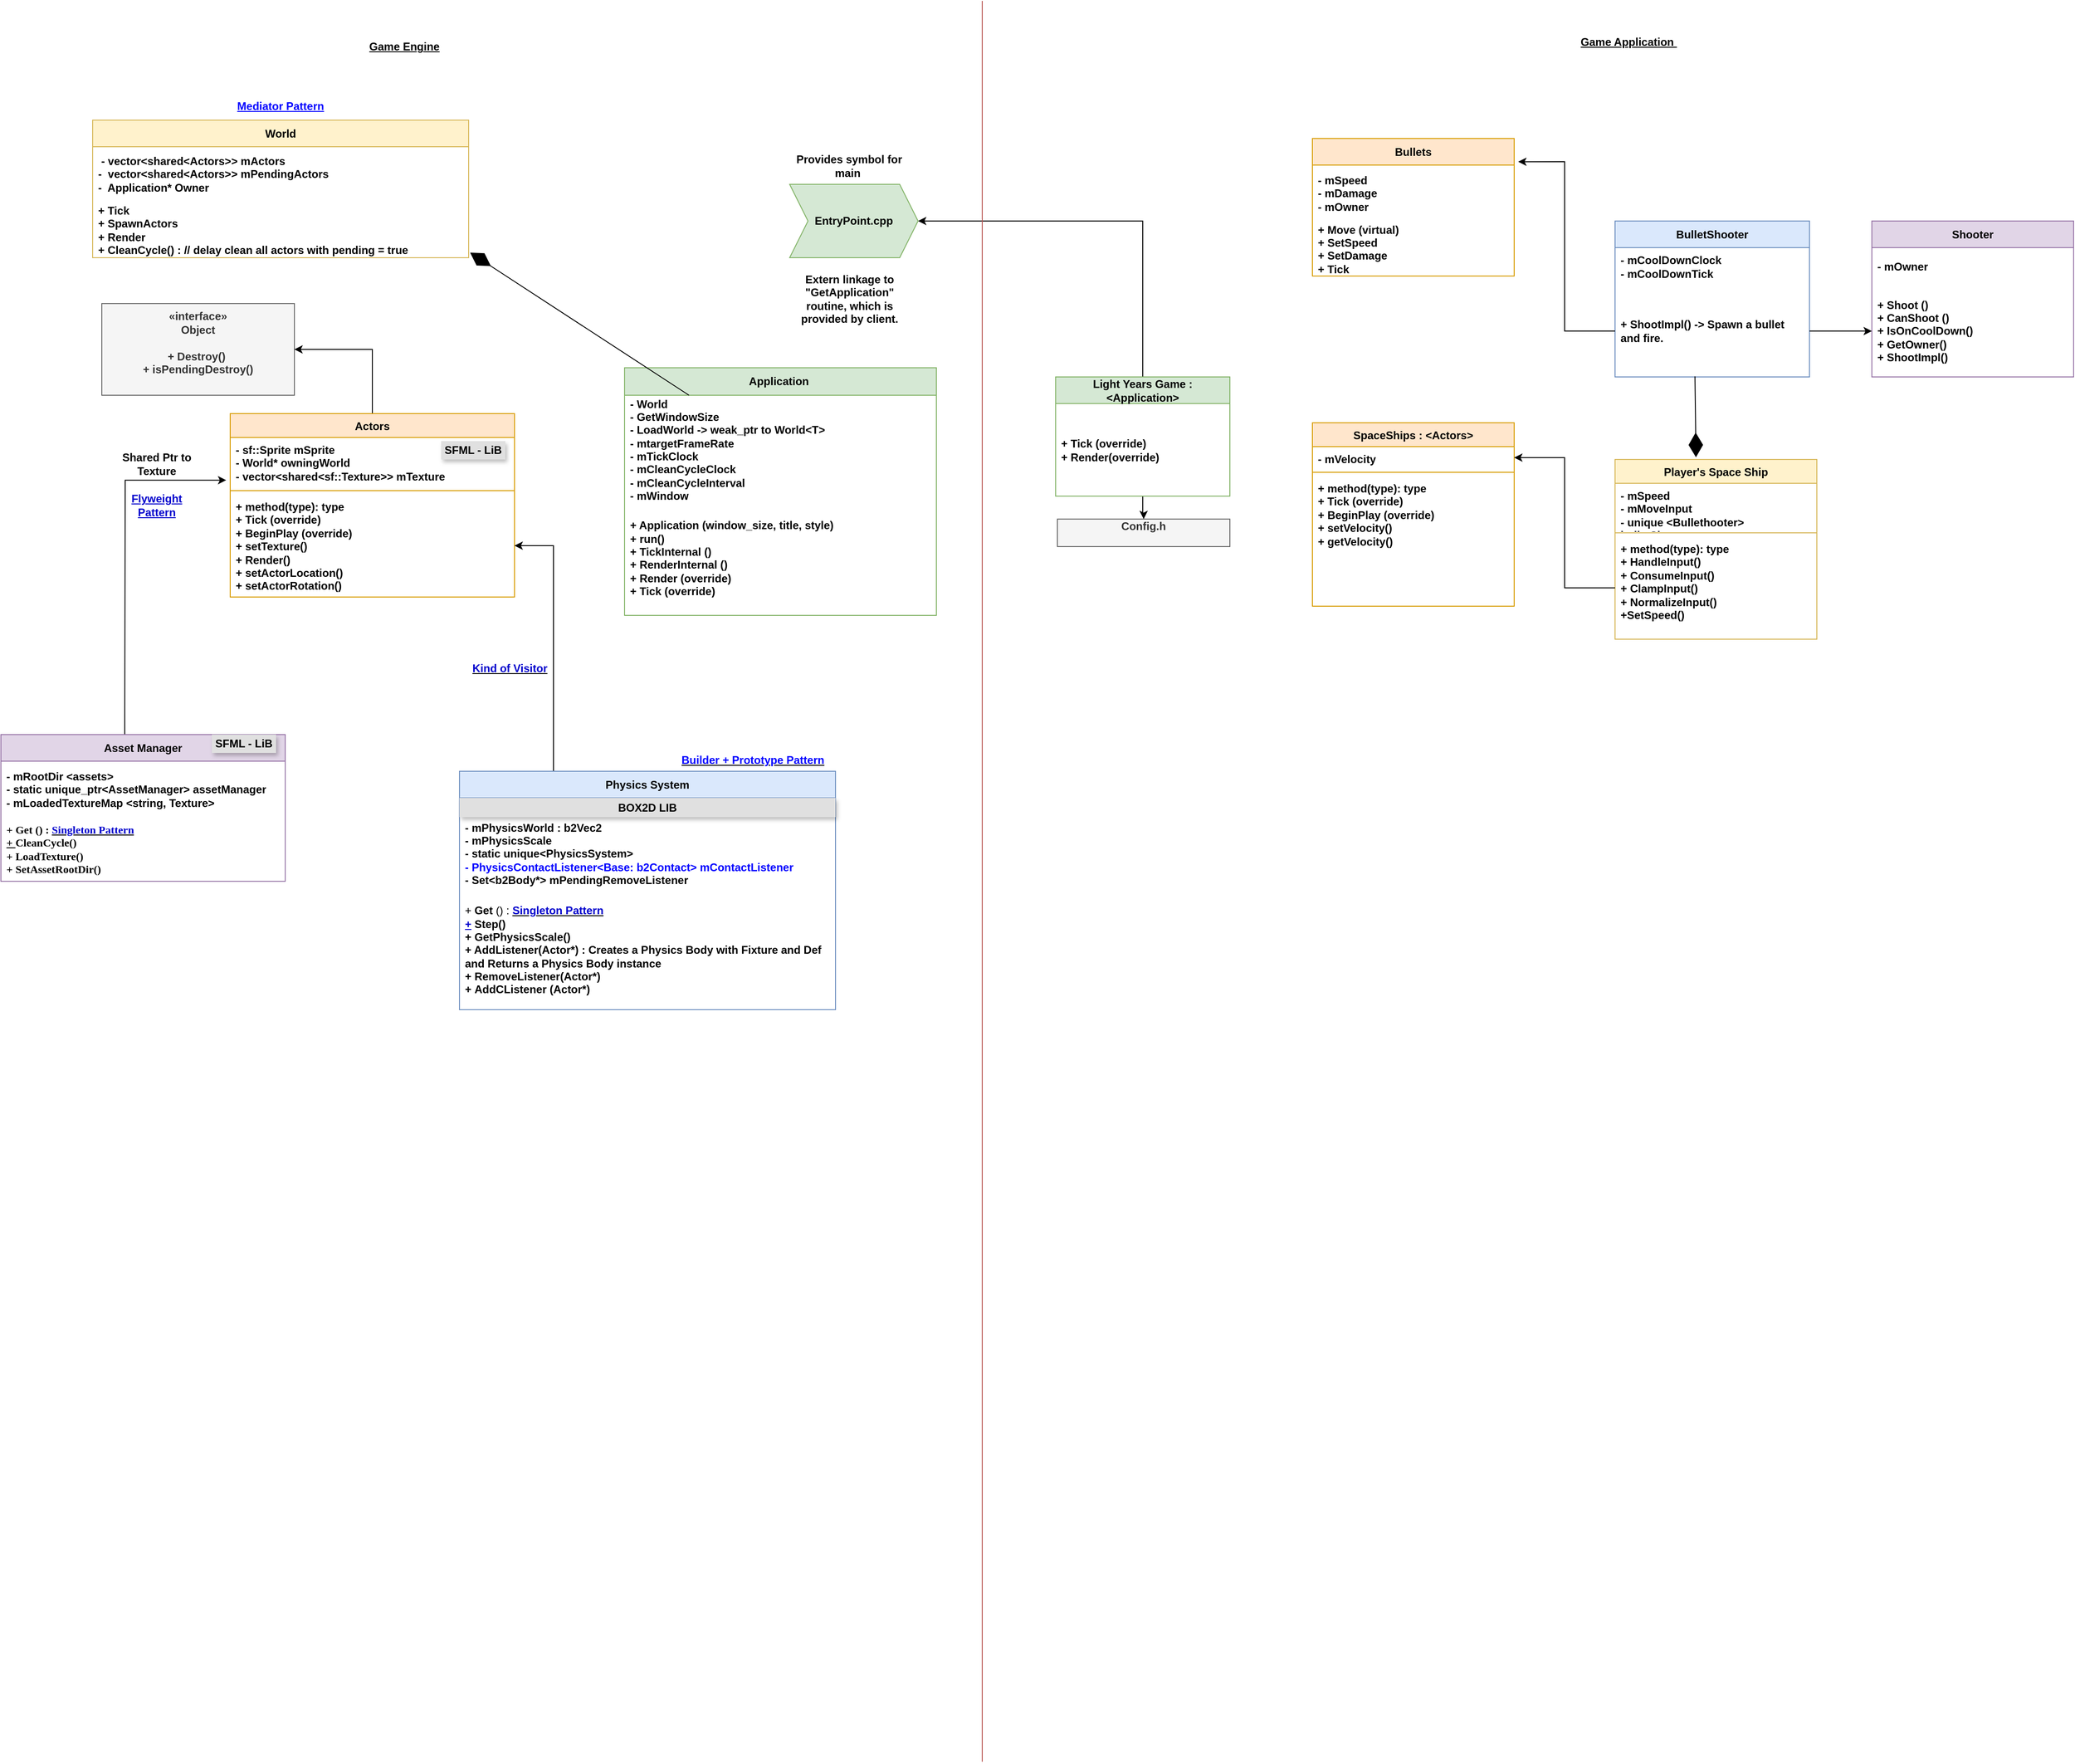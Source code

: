<mxfile version="25.0.3">
  <diagram name="Page-1" id="oJHQg3b2Bt5uAzyJK1l-">
    <mxGraphModel dx="2035" dy="1240" grid="1" gridSize="10" guides="1" tooltips="1" connect="1" arrows="1" fold="1" page="1" pageScale="1" pageWidth="827" pageHeight="1169" math="0" shadow="0">
      <root>
        <mxCell id="0" />
        <mxCell id="1" parent="0" />
        <mxCell id="lm_OjhSchbaWxDqd8H_M-2" value="&lt;b&gt;&lt;u&gt;Game Engine&lt;/u&gt;&lt;/b&gt;" style="text;html=1;align=center;verticalAlign=middle;whiteSpace=wrap;rounded=0;" parent="1" vertex="1">
          <mxGeometry x="450" y="40" width="140" height="20" as="geometry" />
        </mxCell>
        <mxCell id="lm_OjhSchbaWxDqd8H_M-148" style="edgeStyle=orthogonalEdgeStyle;rounded=0;orthogonalLoop=1;jettySize=auto;html=1;exitX=0.5;exitY=0;exitDx=0;exitDy=0;" parent="1" source="lm_OjhSchbaWxDqd8H_M-75" target="lm_OjhSchbaWxDqd8H_M-3" edge="1">
          <mxGeometry relative="1" as="geometry">
            <Array as="points">
              <mxPoint x="1325" y="240" />
            </Array>
          </mxGeometry>
        </mxCell>
        <mxCell id="lm_OjhSchbaWxDqd8H_M-3" value="&lt;b&gt;EntryPoint.cpp&lt;/b&gt;" style="shape=step;perimeter=stepPerimeter;whiteSpace=wrap;html=1;fixedSize=1;fillColor=#d5e8d4;strokeColor=#82b366;" parent="1" vertex="1">
          <mxGeometry x="940" y="200" width="140" height="80" as="geometry" />
        </mxCell>
        <mxCell id="lm_OjhSchbaWxDqd8H_M-4" value="&lt;b&gt;Provides symbol for main&amp;nbsp;&lt;/b&gt;" style="text;html=1;align=center;verticalAlign=middle;whiteSpace=wrap;rounded=0;" parent="1" vertex="1">
          <mxGeometry x="940" y="170" width="130" height="20" as="geometry" />
        </mxCell>
        <mxCell id="lm_OjhSchbaWxDqd8H_M-5" value="&lt;b&gt;Extern linkage to &quot;GetApplication&quot; routine, which is provided by client.&lt;/b&gt;" style="text;html=1;align=center;verticalAlign=middle;whiteSpace=wrap;rounded=0;" parent="1" vertex="1">
          <mxGeometry x="947.5" y="290" width="115" height="70" as="geometry" />
        </mxCell>
        <mxCell id="lm_OjhSchbaWxDqd8H_M-6" value="Application&amp;nbsp;" style="swimlane;fontStyle=1;align=center;verticalAlign=middle;childLayout=stackLayout;horizontal=1;startSize=30;horizontalStack=0;resizeParent=1;resizeParentMax=0;resizeLast=0;collapsible=0;marginBottom=0;html=1;whiteSpace=wrap;fillColor=#d5e8d4;strokeColor=#82b366;" parent="1" vertex="1">
          <mxGeometry x="760" y="400" width="340" height="270" as="geometry" />
        </mxCell>
        <mxCell id="lm_OjhSchbaWxDqd8H_M-7" value="&lt;b&gt;- World&lt;/b&gt;&lt;div&gt;&lt;b&gt;- GetWindowSize&amp;nbsp;&lt;/b&gt;&lt;/div&gt;&lt;div&gt;&lt;b&gt;- LoadWorld -&amp;gt; weak_ptr to World&amp;lt;T&amp;gt;&lt;/b&gt;&lt;/div&gt;&lt;div&gt;&lt;b&gt;- mtargetFrameRate&lt;/b&gt;&lt;/div&gt;&lt;div&gt;&lt;b&gt;- mTickClock&lt;/b&gt;&lt;/div&gt;&lt;div&gt;&lt;b&gt;- mCleanCycleClock&lt;/b&gt;&lt;/div&gt;&lt;div&gt;&lt;b&gt;- mCleanCycleInterval&lt;/b&gt;&lt;/div&gt;&lt;div&gt;&lt;b&gt;- mWindow&amp;nbsp;&lt;/b&gt;&lt;/div&gt;&lt;div&gt;&lt;b&gt;&lt;br&gt;&lt;/b&gt;&lt;/div&gt;" style="text;html=1;strokeColor=none;fillColor=none;align=left;verticalAlign=middle;spacingLeft=4;spacingRight=4;overflow=hidden;rotatable=0;points=[[0,0.5],[1,0.5]];portConstraint=eastwest;whiteSpace=wrap;" parent="lm_OjhSchbaWxDqd8H_M-6" vertex="1">
          <mxGeometry y="30" width="340" height="130" as="geometry" />
        </mxCell>
        <mxCell id="lm_OjhSchbaWxDqd8H_M-8" value="&lt;b&gt;+ Application (window_size, title, style)&lt;/b&gt;&lt;div&gt;&lt;b&gt;+ run()&amp;nbsp;&lt;/b&gt;&lt;/div&gt;&lt;div&gt;&lt;b&gt;+ TickInternal ()&lt;/b&gt;&lt;/div&gt;&lt;div&gt;&lt;b&gt;+ RenderInternal ()&lt;/b&gt;&lt;/div&gt;&lt;div&gt;&lt;b&gt;+ Render (override)&amp;nbsp;&lt;/b&gt;&lt;/div&gt;&lt;div&gt;&lt;b&gt;+ Tick (override)&lt;/b&gt;&lt;/div&gt;&lt;div&gt;&lt;br&gt;&lt;/div&gt;" style="text;html=1;strokeColor=none;fillColor=none;align=left;verticalAlign=middle;spacingLeft=4;spacingRight=4;overflow=hidden;rotatable=0;points=[[0,0.5],[1,0.5]];portConstraint=eastwest;whiteSpace=wrap;" parent="lm_OjhSchbaWxDqd8H_M-6" vertex="1">
          <mxGeometry y="160" width="340" height="110" as="geometry" />
        </mxCell>
        <mxCell id="lm_OjhSchbaWxDqd8H_M-12" value="World" style="swimlane;fontStyle=1;align=center;verticalAlign=middle;childLayout=stackLayout;horizontal=1;startSize=29;horizontalStack=0;resizeParent=1;resizeParentMax=0;resizeLast=0;collapsible=0;marginBottom=0;html=1;whiteSpace=wrap;fillColor=#fff2cc;strokeColor=#d6b656;" parent="1" vertex="1">
          <mxGeometry x="180" y="130" width="410" height="150" as="geometry" />
        </mxCell>
        <mxCell id="lm_OjhSchbaWxDqd8H_M-13" value="&lt;b&gt;&amp;nbsp;- vector&amp;lt;shared&amp;lt;Actors&amp;gt;&amp;gt; mActors&amp;nbsp;&lt;/b&gt;&lt;div&gt;&lt;b&gt;-&amp;nbsp; vector&amp;lt;shared&amp;lt;Actors&amp;gt;&amp;gt; mPendingActors&lt;/b&gt;&lt;/div&gt;&lt;div&gt;&lt;b&gt;-&amp;nbsp; Application* Owner&lt;/b&gt;&lt;/div&gt;" style="text;html=1;strokeColor=none;fillColor=none;align=left;verticalAlign=middle;spacingLeft=4;spacingRight=4;overflow=hidden;rotatable=0;points=[[0,0.5],[1,0.5]];portConstraint=eastwest;whiteSpace=wrap;" parent="lm_OjhSchbaWxDqd8H_M-12" vertex="1">
          <mxGeometry y="29" width="410" height="60" as="geometry" />
        </mxCell>
        <mxCell id="lm_OjhSchbaWxDqd8H_M-14" value="&lt;b&gt;+ Tick&amp;nbsp;&lt;/b&gt;&lt;div&gt;&lt;b&gt;+ SpawnActors&lt;/b&gt;&lt;/div&gt;&lt;div&gt;&lt;b&gt;+ Render&lt;/b&gt;&amp;nbsp;&lt;/div&gt;&lt;div&gt;&lt;b&gt;+ CleanCycle() : // delay clean all actors with pending = true&lt;/b&gt;&lt;/div&gt;" style="text;html=1;strokeColor=none;fillColor=none;align=left;verticalAlign=middle;spacingLeft=4;spacingRight=4;overflow=hidden;rotatable=0;points=[[0,0.5],[1,0.5]];portConstraint=eastwest;whiteSpace=wrap;" parent="lm_OjhSchbaWxDqd8H_M-12" vertex="1">
          <mxGeometry y="89" width="410" height="61" as="geometry" />
        </mxCell>
        <mxCell id="lm_OjhSchbaWxDqd8H_M-16" value="" style="endArrow=diamondThin;endFill=1;endSize=24;html=1;rounded=0;entryX=1.004;entryY=0.909;entryDx=0;entryDy=0;entryPerimeter=0;" parent="1" source="lm_OjhSchbaWxDqd8H_M-7" target="lm_OjhSchbaWxDqd8H_M-14" edge="1">
          <mxGeometry width="160" relative="1" as="geometry">
            <mxPoint x="510" y="470" as="sourcePoint" />
            <mxPoint x="670" y="470" as="targetPoint" />
          </mxGeometry>
        </mxCell>
        <mxCell id="lm_OjhSchbaWxDqd8H_M-17" value="&lt;b&gt;«interface»&lt;br&gt;&lt;/b&gt;&lt;div&gt;&lt;b&gt;Object&lt;/b&gt;&lt;/div&gt;&lt;div&gt;&lt;b&gt;&lt;br&gt;&lt;/b&gt;&lt;/div&gt;&lt;div&gt;&lt;b&gt;+ Destroy()&amp;nbsp;&lt;/b&gt;&lt;/div&gt;&lt;div&gt;&lt;b&gt;+ isPendingDestroy()&lt;/b&gt;&lt;/div&gt;&lt;div&gt;&lt;br&gt;&lt;/div&gt;" style="html=1;whiteSpace=wrap;fillColor=#f5f5f5;strokeColor=#666666;fontColor=#333333;" parent="1" vertex="1">
          <mxGeometry x="190" y="330" width="210" height="100" as="geometry" />
        </mxCell>
        <mxCell id="lm_OjhSchbaWxDqd8H_M-42" style="edgeStyle=orthogonalEdgeStyle;rounded=0;orthogonalLoop=1;jettySize=auto;html=1;exitX=0.5;exitY=0;exitDx=0;exitDy=0;entryX=1;entryY=0.5;entryDx=0;entryDy=0;" parent="1" source="lm_OjhSchbaWxDqd8H_M-18" target="lm_OjhSchbaWxDqd8H_M-17" edge="1">
          <mxGeometry relative="1" as="geometry" />
        </mxCell>
        <mxCell id="lm_OjhSchbaWxDqd8H_M-18" value="Actors" style="swimlane;fontStyle=1;align=center;verticalAlign=top;childLayout=stackLayout;horizontal=1;startSize=26;horizontalStack=0;resizeParent=1;resizeParentMax=0;resizeLast=0;collapsible=1;marginBottom=0;whiteSpace=wrap;html=1;fillColor=#ffe6cc;strokeColor=#d79b00;" parent="1" vertex="1">
          <mxGeometry x="330" y="450" width="310" height="200" as="geometry" />
        </mxCell>
        <mxCell id="lm_OjhSchbaWxDqd8H_M-19" value="&lt;b&gt;- sf::Sprite mSprite&amp;nbsp;&lt;/b&gt;&lt;div&gt;&lt;b&gt;- World* owningWorld&lt;/b&gt;&lt;/div&gt;&lt;div&gt;&lt;b&gt;- vector&amp;lt;shared&amp;lt;sf::Texture&amp;gt;&amp;gt; mTexture&lt;/b&gt;&lt;/div&gt;" style="text;strokeColor=none;fillColor=none;align=left;verticalAlign=top;spacingLeft=4;spacingRight=4;overflow=hidden;rotatable=0;points=[[0,0.5],[1,0.5]];portConstraint=eastwest;whiteSpace=wrap;html=1;" parent="lm_OjhSchbaWxDqd8H_M-18" vertex="1">
          <mxGeometry y="26" width="310" height="54" as="geometry" />
        </mxCell>
        <mxCell id="lm_OjhSchbaWxDqd8H_M-20" value="" style="line;strokeWidth=1;fillColor=none;align=left;verticalAlign=middle;spacingTop=-1;spacingLeft=3;spacingRight=3;rotatable=0;labelPosition=right;points=[];portConstraint=eastwest;strokeColor=inherit;" parent="lm_OjhSchbaWxDqd8H_M-18" vertex="1">
          <mxGeometry y="80" width="310" height="8" as="geometry" />
        </mxCell>
        <mxCell id="lm_OjhSchbaWxDqd8H_M-21" value="&lt;b&gt;+ method(type): type&lt;/b&gt;&lt;div&gt;&lt;b&gt;+ Tick (override)&amp;nbsp;&lt;/b&gt;&lt;/div&gt;&lt;div&gt;&lt;b&gt;+ BeginPlay (override)&lt;/b&gt;&lt;/div&gt;&lt;div&gt;&lt;b&gt;+ setTexture()&amp;nbsp;&lt;/b&gt;&lt;/div&gt;&lt;div&gt;&lt;b&gt;+ Render()&amp;nbsp;&lt;/b&gt;&lt;/div&gt;&lt;div&gt;&lt;b&gt;+ setActorLocation()&lt;/b&gt;&lt;/div&gt;&lt;div&gt;&lt;b&gt;+ setActorRotation()&amp;nbsp;&lt;/b&gt;&lt;/div&gt;" style="text;strokeColor=none;fillColor=none;align=left;verticalAlign=top;spacingLeft=4;spacingRight=4;overflow=hidden;rotatable=0;points=[[0,0.5],[1,0.5]];portConstraint=eastwest;whiteSpace=wrap;html=1;" parent="lm_OjhSchbaWxDqd8H_M-18" vertex="1">
          <mxGeometry y="88" width="310" height="112" as="geometry" />
        </mxCell>
        <mxCell id="lm_OjhSchbaWxDqd8H_M-23" value="SpaceShips : &amp;lt;Actors&amp;gt;" style="swimlane;fontStyle=1;align=center;verticalAlign=top;childLayout=stackLayout;horizontal=1;startSize=26;horizontalStack=0;resizeParent=1;resizeParentMax=0;resizeLast=0;collapsible=1;marginBottom=0;whiteSpace=wrap;html=1;fillColor=#ffe6cc;strokeColor=#d79b00;" parent="1" vertex="1">
          <mxGeometry x="1510" y="460" width="220" height="200" as="geometry" />
        </mxCell>
        <mxCell id="lm_OjhSchbaWxDqd8H_M-24" value="&lt;b&gt;- mVelocity&lt;/b&gt;" style="text;strokeColor=none;fillColor=none;align=left;verticalAlign=top;spacingLeft=4;spacingRight=4;overflow=hidden;rotatable=0;points=[[0,0.5],[1,0.5]];portConstraint=eastwest;whiteSpace=wrap;html=1;" parent="lm_OjhSchbaWxDqd8H_M-23" vertex="1">
          <mxGeometry y="26" width="220" height="24" as="geometry" />
        </mxCell>
        <mxCell id="lm_OjhSchbaWxDqd8H_M-25" value="" style="line;strokeWidth=1;fillColor=none;align=left;verticalAlign=middle;spacingTop=-1;spacingLeft=3;spacingRight=3;rotatable=0;labelPosition=right;points=[];portConstraint=eastwest;strokeColor=inherit;" parent="lm_OjhSchbaWxDqd8H_M-23" vertex="1">
          <mxGeometry y="50" width="220" height="8" as="geometry" />
        </mxCell>
        <mxCell id="lm_OjhSchbaWxDqd8H_M-26" value="&lt;b&gt;+ method(type): type&lt;/b&gt;&lt;div&gt;&lt;b&gt;+ Tick (override)&amp;nbsp;&lt;/b&gt;&lt;/div&gt;&lt;div&gt;&lt;b&gt;+ BeginPlay (override)&lt;/b&gt;&lt;/div&gt;&lt;div&gt;&lt;b&gt;+ setVelocity()&lt;/b&gt;&lt;/div&gt;&lt;div&gt;&lt;b&gt;+ getVelocity()&lt;/b&gt;&lt;/div&gt;" style="text;strokeColor=none;fillColor=none;align=left;verticalAlign=top;spacingLeft=4;spacingRight=4;overflow=hidden;rotatable=0;points=[[0,0.5],[1,0.5]];portConstraint=eastwest;whiteSpace=wrap;html=1;" parent="lm_OjhSchbaWxDqd8H_M-23" vertex="1">
          <mxGeometry y="58" width="220" height="142" as="geometry" />
        </mxCell>
        <mxCell id="lm_OjhSchbaWxDqd8H_M-34" value="Player&#39;s Space Ship" style="swimlane;fontStyle=1;align=center;verticalAlign=top;childLayout=stackLayout;horizontal=1;startSize=26;horizontalStack=0;resizeParent=1;resizeParentMax=0;resizeLast=0;collapsible=1;marginBottom=0;whiteSpace=wrap;html=1;fillColor=#fff2cc;strokeColor=#d6b656;" parent="1" vertex="1">
          <mxGeometry x="1840" y="500" width="220" height="196" as="geometry" />
        </mxCell>
        <mxCell id="lm_OjhSchbaWxDqd8H_M-35" value="&lt;b&gt;- mSpeed&lt;/b&gt;&lt;div&gt;&lt;b&gt;- mMoveInput&amp;nbsp;&lt;/b&gt;&lt;/div&gt;&lt;div&gt;&lt;b&gt;- unique &amp;lt;Bullethooter&amp;gt; bulletShooter&lt;/b&gt;&lt;/div&gt;" style="text;strokeColor=none;fillColor=none;align=left;verticalAlign=top;spacingLeft=4;spacingRight=4;overflow=hidden;rotatable=0;points=[[0,0.5],[1,0.5]];portConstraint=eastwest;whiteSpace=wrap;html=1;" parent="lm_OjhSchbaWxDqd8H_M-34" vertex="1">
          <mxGeometry y="26" width="220" height="50" as="geometry" />
        </mxCell>
        <mxCell id="lm_OjhSchbaWxDqd8H_M-36" value="" style="line;strokeWidth=1;fillColor=none;align=left;verticalAlign=middle;spacingTop=-1;spacingLeft=3;spacingRight=3;rotatable=0;labelPosition=right;points=[];portConstraint=eastwest;strokeColor=inherit;" parent="lm_OjhSchbaWxDqd8H_M-34" vertex="1">
          <mxGeometry y="76" width="220" height="8" as="geometry" />
        </mxCell>
        <mxCell id="lm_OjhSchbaWxDqd8H_M-37" value="&lt;b&gt;+ method(type): type&lt;/b&gt;&lt;div&gt;&lt;b&gt;+ HandleInput()&amp;nbsp;&lt;/b&gt;&lt;/div&gt;&lt;div&gt;&lt;b&gt;+ ConsumeInput()&lt;/b&gt;&lt;/div&gt;&lt;div&gt;&lt;b&gt;+ ClampInput()&amp;nbsp;&lt;/b&gt;&lt;/div&gt;&lt;div&gt;&lt;b&gt;+ NormalizeInput()&lt;/b&gt;&lt;/div&gt;&lt;div&gt;&lt;b&gt;+SetSpeed()&lt;/b&gt;&lt;/div&gt;" style="text;strokeColor=none;fillColor=none;align=left;verticalAlign=top;spacingLeft=4;spacingRight=4;overflow=hidden;rotatable=0;points=[[0,0.5],[1,0.5]];portConstraint=eastwest;whiteSpace=wrap;html=1;" parent="lm_OjhSchbaWxDqd8H_M-34" vertex="1">
          <mxGeometry y="84" width="220" height="112" as="geometry" />
        </mxCell>
        <mxCell id="lm_OjhSchbaWxDqd8H_M-49" value="&lt;b&gt;Shared Ptr to Texture&lt;/b&gt;" style="text;html=1;align=center;verticalAlign=middle;whiteSpace=wrap;rounded=0;" parent="1" vertex="1">
          <mxGeometry x="200" y="490" width="100" height="30" as="geometry" />
        </mxCell>
        <mxCell id="lm_OjhSchbaWxDqd8H_M-50" value="&lt;font color=&quot;#0000ff&quot;&gt;&lt;b&gt;&lt;u&gt;Mediator Pattern&lt;/u&gt;&lt;/b&gt;&lt;/font&gt;" style="text;html=1;align=center;verticalAlign=middle;whiteSpace=wrap;rounded=0;" parent="1" vertex="1">
          <mxGeometry x="250" y="100" width="270" height="30" as="geometry" />
        </mxCell>
        <mxCell id="lm_OjhSchbaWxDqd8H_M-51" value="&lt;b&gt;&lt;font color=&quot;#0000cc&quot;&gt;&lt;u&gt;Flyweight Pattern&lt;/u&gt;&lt;/font&gt;&lt;/b&gt;" style="text;html=1;align=center;verticalAlign=middle;whiteSpace=wrap;rounded=0;" parent="1" vertex="1">
          <mxGeometry x="200" y="535" width="100" height="30" as="geometry" />
        </mxCell>
        <mxCell id="lm_OjhSchbaWxDqd8H_M-56" style="edgeStyle=orthogonalEdgeStyle;rounded=0;orthogonalLoop=1;jettySize=auto;html=1;exitX=0.5;exitY=0;exitDx=0;exitDy=0;entryX=-0.014;entryY=0.863;entryDx=0;entryDy=0;entryPerimeter=0;" parent="1" target="lm_OjhSchbaWxDqd8H_M-19" edge="1">
          <mxGeometry relative="1" as="geometry">
            <mxPoint x="215" y="800" as="sourcePoint" />
          </mxGeometry>
        </mxCell>
        <mxCell id="lm_OjhSchbaWxDqd8H_M-61" value="Asset Manager" style="swimlane;fontStyle=1;align=center;verticalAlign=middle;childLayout=stackLayout;horizontal=1;startSize=29;horizontalStack=0;resizeParent=1;resizeParentMax=0;resizeLast=0;collapsible=0;marginBottom=0;html=1;whiteSpace=wrap;fillColor=#e1d5e7;strokeColor=#9673a6;" parent="1" vertex="1">
          <mxGeometry x="80" y="800" width="310" height="160" as="geometry" />
        </mxCell>
        <mxCell id="lm_OjhSchbaWxDqd8H_M-62" value="&lt;b&gt;- mRootDir &amp;lt;assets&amp;gt;&amp;nbsp;&lt;/b&gt;&lt;div&gt;&lt;b&gt;- static unique_ptr&amp;lt;AssetManager&amp;gt; assetManager&lt;/b&gt;&lt;/div&gt;&lt;div&gt;&lt;b&gt;- mLoadedTextureMap &amp;lt;string, Texture&amp;gt;&lt;/b&gt;&lt;/div&gt;" style="text;html=1;strokeColor=none;fillColor=none;align=left;verticalAlign=middle;spacingLeft=4;spacingRight=4;overflow=hidden;rotatable=0;points=[[0,0.5],[1,0.5]];portConstraint=eastwest;whiteSpace=wrap;" parent="lm_OjhSchbaWxDqd8H_M-61" vertex="1">
          <mxGeometry y="29" width="310" height="61" as="geometry" />
        </mxCell>
        <mxCell id="lm_OjhSchbaWxDqd8H_M-63" value="&lt;font face=&quot;Times New Roman&quot;&gt;&lt;b&gt;+ Get () : &lt;u&gt;&lt;font color=&quot;#0000cc&quot;&gt;Singleton Pattern&lt;/font&gt;&lt;/u&gt;&lt;/b&gt;&lt;/font&gt;&lt;div&gt;&lt;font face=&quot;Times New Roman&quot;&gt;&lt;b&gt;&lt;u&gt;+&amp;nbsp;&lt;/u&gt;&lt;span style=&quot;background-color: initial;&quot;&gt;CleanCycle()&lt;/span&gt;&lt;/b&gt;&lt;/font&gt;&lt;/div&gt;&lt;div&gt;&lt;font face=&quot;Times New Roman&quot;&gt;&lt;b&gt;&lt;span style=&quot;background-color: initial;&quot;&gt;+&amp;nbsp;&lt;/span&gt;&lt;span style=&quot;background-color: initial;&quot;&gt;LoadTexture()&lt;/span&gt;&lt;/b&gt;&lt;/font&gt;&lt;/div&gt;&lt;div&gt;&lt;font face=&quot;Times New Roman&quot;&gt;&lt;b&gt;&lt;span style=&quot;background-color: initial;&quot;&gt;+&amp;nbsp;&lt;/span&gt;&lt;span style=&quot;background-color: initial;&quot;&gt;SetAssetRootDir()&lt;/span&gt;&lt;/b&gt;&lt;/font&gt;&lt;/div&gt;" style="text;html=1;strokeColor=none;fillColor=none;align=left;verticalAlign=middle;spacingLeft=4;spacingRight=4;overflow=hidden;rotatable=0;points=[[0,0.5],[1,0.5]];portConstraint=eastwest;whiteSpace=wrap;" parent="lm_OjhSchbaWxDqd8H_M-61" vertex="1">
          <mxGeometry y="90" width="310" height="70" as="geometry" />
        </mxCell>
        <mxCell id="lm_OjhSchbaWxDqd8H_M-73" value="&lt;b&gt;Config.h&lt;/b&gt;&lt;div&gt;&lt;br&gt;&lt;/div&gt;" style="html=1;whiteSpace=wrap;fillColor=#f5f5f5;fontColor=#333333;strokeColor=#666666;" parent="1" vertex="1">
          <mxGeometry x="1232" y="565" width="188" height="30" as="geometry" />
        </mxCell>
        <mxCell id="lm_OjhSchbaWxDqd8H_M-79" value="" style="edgeStyle=orthogonalEdgeStyle;rounded=0;orthogonalLoop=1;jettySize=auto;html=1;" parent="1" source="lm_OjhSchbaWxDqd8H_M-75" target="lm_OjhSchbaWxDqd8H_M-73" edge="1">
          <mxGeometry relative="1" as="geometry" />
        </mxCell>
        <mxCell id="lm_OjhSchbaWxDqd8H_M-75" value="Light Years Game : &amp;lt;Application&amp;gt;" style="swimlane;fontStyle=1;align=center;verticalAlign=middle;childLayout=stackLayout;horizontal=1;startSize=29;horizontalStack=0;resizeParent=1;resizeParentMax=0;resizeLast=0;collapsible=0;marginBottom=0;html=1;whiteSpace=wrap;fillColor=#d5e8d4;strokeColor=#82b366;" parent="1" vertex="1">
          <mxGeometry x="1230" y="410" width="190" height="130" as="geometry" />
        </mxCell>
        <mxCell id="lm_OjhSchbaWxDqd8H_M-77" value="&lt;b&gt;+ Tick (override)&lt;/b&gt;&lt;div&gt;&lt;b&gt;+ Render(override)&lt;/b&gt;&lt;/div&gt;" style="text;html=1;strokeColor=none;fillColor=none;align=left;verticalAlign=middle;spacingLeft=4;spacingRight=4;overflow=hidden;rotatable=0;points=[[0,0.5],[1,0.5]];portConstraint=eastwest;whiteSpace=wrap;" parent="lm_OjhSchbaWxDqd8H_M-75" vertex="1">
          <mxGeometry y="29" width="190" height="101" as="geometry" />
        </mxCell>
        <mxCell id="lm_OjhSchbaWxDqd8H_M-84" value="&lt;b&gt;&lt;u&gt;Game Application&amp;nbsp;&lt;/u&gt;&lt;/b&gt;" style="text;html=1;align=center;verticalAlign=middle;whiteSpace=wrap;rounded=0;" parent="1" vertex="1">
          <mxGeometry x="1760" y="30" width="190" height="30" as="geometry" />
        </mxCell>
        <mxCell id="lm_OjhSchbaWxDqd8H_M-91" value="Bullets" style="swimlane;fontStyle=1;align=center;verticalAlign=middle;childLayout=stackLayout;horizontal=1;startSize=29;horizontalStack=0;resizeParent=1;resizeParentMax=0;resizeLast=0;collapsible=0;marginBottom=0;html=1;whiteSpace=wrap;fillColor=#ffe6cc;strokeColor=#d79b00;" parent="1" vertex="1">
          <mxGeometry x="1510" y="150" width="220" height="150" as="geometry" />
        </mxCell>
        <mxCell id="lm_OjhSchbaWxDqd8H_M-92" value="&lt;b&gt;- mSpeed&lt;/b&gt;&lt;div&gt;&lt;b&gt;- mDamage&lt;/b&gt;&lt;/div&gt;&lt;div&gt;&lt;b&gt;- mOwner&amp;nbsp;&lt;/b&gt;&lt;/div&gt;" style="text;html=1;strokeColor=none;fillColor=none;align=left;verticalAlign=middle;spacingLeft=4;spacingRight=4;overflow=hidden;rotatable=0;points=[[0,0.5],[1,0.5]];portConstraint=eastwest;whiteSpace=wrap;" parent="lm_OjhSchbaWxDqd8H_M-91" vertex="1">
          <mxGeometry y="29" width="220" height="61" as="geometry" />
        </mxCell>
        <mxCell id="lm_OjhSchbaWxDqd8H_M-93" value="&lt;b&gt;+ Move (virtual)&amp;nbsp;&lt;/b&gt;&lt;div&gt;&lt;b&gt;+ SetSpeed&lt;/b&gt;&lt;/div&gt;&lt;div&gt;&lt;b&gt;+ SetDamage&lt;/b&gt;&lt;/div&gt;&lt;div&gt;&lt;b&gt;+ Tick&lt;/b&gt;&lt;/div&gt;" style="text;html=1;strokeColor=none;fillColor=none;align=left;verticalAlign=middle;spacingLeft=4;spacingRight=4;overflow=hidden;rotatable=0;points=[[0,0.5],[1,0.5]];portConstraint=eastwest;whiteSpace=wrap;" parent="lm_OjhSchbaWxDqd8H_M-91" vertex="1">
          <mxGeometry y="90" width="220" height="60" as="geometry" />
        </mxCell>
        <mxCell id="lm_OjhSchbaWxDqd8H_M-94" value="Shooter" style="swimlane;fontStyle=1;align=center;verticalAlign=middle;childLayout=stackLayout;horizontal=1;startSize=29;horizontalStack=0;resizeParent=1;resizeParentMax=0;resizeLast=0;collapsible=0;marginBottom=0;html=1;whiteSpace=wrap;fillColor=#e1d5e7;strokeColor=#9673a6;" parent="1" vertex="1">
          <mxGeometry x="2120" y="240" width="220" height="170" as="geometry" />
        </mxCell>
        <mxCell id="lm_OjhSchbaWxDqd8H_M-95" value="&lt;b&gt;- mOwner&lt;/b&gt;" style="text;html=1;strokeColor=none;fillColor=none;align=left;verticalAlign=middle;spacingLeft=4;spacingRight=4;overflow=hidden;rotatable=0;points=[[0,0.5],[1,0.5]];portConstraint=eastwest;whiteSpace=wrap;" parent="lm_OjhSchbaWxDqd8H_M-94" vertex="1">
          <mxGeometry y="29" width="220" height="41" as="geometry" />
        </mxCell>
        <mxCell id="lm_OjhSchbaWxDqd8H_M-96" value="&lt;b&gt;+ Shoot ()&amp;nbsp;&lt;/b&gt;&lt;div&gt;&lt;b&gt;+ CanShoot ()&amp;nbsp;&lt;/b&gt;&lt;/div&gt;&lt;div&gt;&lt;b&gt;+ IsOnCoolDown()&lt;/b&gt;&lt;/div&gt;&lt;div&gt;&lt;b&gt;+ GetOwner()&lt;/b&gt;&lt;/div&gt;&lt;div&gt;&lt;b&gt;+ ShootImpl()&lt;/b&gt;&lt;/div&gt;" style="text;html=1;strokeColor=none;fillColor=none;align=left;verticalAlign=middle;spacingLeft=4;spacingRight=4;overflow=hidden;rotatable=0;points=[[0,0.5],[1,0.5]];portConstraint=eastwest;whiteSpace=wrap;" parent="lm_OjhSchbaWxDqd8H_M-94" vertex="1">
          <mxGeometry y="70" width="220" height="100" as="geometry" />
        </mxCell>
        <mxCell id="lm_OjhSchbaWxDqd8H_M-97" value="BulletShooter" style="swimlane;fontStyle=1;align=center;verticalAlign=middle;childLayout=stackLayout;horizontal=1;startSize=29;horizontalStack=0;resizeParent=1;resizeParentMax=0;resizeLast=0;collapsible=0;marginBottom=0;html=1;whiteSpace=wrap;fillColor=#dae8fc;strokeColor=#6c8ebf;" parent="1" vertex="1">
          <mxGeometry x="1840" y="240" width="212" height="170" as="geometry" />
        </mxCell>
        <mxCell id="lm_OjhSchbaWxDqd8H_M-98" value="&lt;b&gt;- mCoolDownClock&lt;/b&gt;&lt;div&gt;&lt;b&gt;- mCoolDownTick&lt;/b&gt;&lt;/div&gt;" style="text;html=1;strokeColor=none;fillColor=none;align=left;verticalAlign=middle;spacingLeft=4;spacingRight=4;overflow=hidden;rotatable=0;points=[[0,0.5],[1,0.5]];portConstraint=eastwest;whiteSpace=wrap;" parent="lm_OjhSchbaWxDqd8H_M-97" vertex="1">
          <mxGeometry y="29" width="212" height="41" as="geometry" />
        </mxCell>
        <mxCell id="lm_OjhSchbaWxDqd8H_M-99" value="&lt;div&gt;&lt;b&gt;+ ShootImpl() -&amp;gt; Spawn a bullet and fire.&lt;/b&gt;&lt;/div&gt;" style="text;html=1;strokeColor=none;fillColor=none;align=left;verticalAlign=middle;spacingLeft=4;spacingRight=4;overflow=hidden;rotatable=0;points=[[0,0.5],[1,0.5]];portConstraint=eastwest;whiteSpace=wrap;" parent="lm_OjhSchbaWxDqd8H_M-97" vertex="1">
          <mxGeometry y="70" width="212" height="100" as="geometry" />
        </mxCell>
        <mxCell id="lm_OjhSchbaWxDqd8H_M-110" value="SFML - LiB" style="whiteSpace=wrap;html=1;dashed=0;align=center;fontSize=12;shape=rect;fillColor=#e0e0e0;strokeColor=none;fontStyle=1;shadow=1" parent="1" vertex="1">
          <mxGeometry x="560" y="480" width="70" height="20" as="geometry" />
        </mxCell>
        <mxCell id="lm_OjhSchbaWxDqd8H_M-111" value="SFML - LiB" style="whiteSpace=wrap;html=1;dashed=0;align=center;fontSize=12;shape=rect;fillColor=#e0e0e0;strokeColor=none;fontStyle=1;shadow=1" parent="1" vertex="1">
          <mxGeometry x="310" y="800" width="70" height="20" as="geometry" />
        </mxCell>
        <mxCell id="lm_OjhSchbaWxDqd8H_M-142" style="edgeStyle=orthogonalEdgeStyle;rounded=0;orthogonalLoop=1;jettySize=auto;html=1;exitX=0.25;exitY=0;exitDx=0;exitDy=0;entryX=1;entryY=0.5;entryDx=0;entryDy=0;" parent="1" source="lm_OjhSchbaWxDqd8H_M-112" target="lm_OjhSchbaWxDqd8H_M-21" edge="1">
          <mxGeometry relative="1" as="geometry" />
        </mxCell>
        <mxCell id="lm_OjhSchbaWxDqd8H_M-112" value="Physics System" style="swimlane;fontStyle=1;align=center;verticalAlign=middle;childLayout=stackLayout;horizontal=1;startSize=29;horizontalStack=0;resizeParent=1;resizeParentMax=0;resizeLast=0;collapsible=0;marginBottom=0;html=1;whiteSpace=wrap;fillColor=#dae8fc;strokeColor=#6c8ebf;" parent="1" vertex="1">
          <mxGeometry x="580" y="840" width="410" height="260" as="geometry" />
        </mxCell>
        <mxCell id="lm_OjhSchbaWxDqd8H_M-125" value="BOX2D LIB" style="whiteSpace=wrap;html=1;dashed=0;align=center;fontSize=12;shape=rect;fillColor=#e0e0e0;strokeColor=none;fontStyle=1;shadow=1" parent="lm_OjhSchbaWxDqd8H_M-112" vertex="1">
          <mxGeometry y="29" width="410" height="21" as="geometry" />
        </mxCell>
        <mxCell id="lm_OjhSchbaWxDqd8H_M-113" value="&lt;b&gt;- mPhysicsWorld : b2Vec2&lt;/b&gt;&lt;div&gt;&lt;b&gt;- mPhysicsScale&lt;/b&gt;&lt;/div&gt;&lt;div&gt;&lt;b&gt;- static unique&amp;lt;PhysicsSystem&amp;gt;&amp;nbsp;&lt;/b&gt;&lt;/div&gt;&lt;div&gt;&lt;font color=&quot;#0000ff&quot;&gt;&lt;b&gt;-&amp;nbsp;&lt;span style=&quot;background-color: initial;&quot;&gt;PhysicsContactListener&amp;lt;Base:&amp;nbsp;&lt;/span&gt;&lt;/b&gt;&lt;span style=&quot;background-color: initial;&quot;&gt;&lt;b&gt;b2Contact&lt;/b&gt;&lt;/span&gt;&lt;b style=&quot;background-color: initial;&quot;&gt;&lt;span style=&quot;background-color: initial;&quot;&gt;&amp;gt; mContactListener&lt;/span&gt;&lt;/b&gt;&lt;/font&gt;&lt;/div&gt;&lt;div&gt;&lt;b&gt;- Set&amp;lt;b2Body*&amp;gt; mPendingRemoveListener&lt;/b&gt;&lt;/div&gt;" style="text;html=1;strokeColor=none;fillColor=none;align=left;verticalAlign=middle;spacingLeft=4;spacingRight=4;overflow=hidden;rotatable=0;points=[[0,0.5],[1,0.5]];portConstraint=eastwest;whiteSpace=wrap;" parent="lm_OjhSchbaWxDqd8H_M-112" vertex="1">
          <mxGeometry y="50" width="410" height="80" as="geometry" />
        </mxCell>
        <mxCell id="lm_OjhSchbaWxDqd8H_M-114" value="+ &lt;b&gt;Get &lt;/b&gt;() : &lt;b&gt;&lt;u&gt;&lt;font color=&quot;#0000cc&quot;&gt;Singleton Pattern&lt;/font&gt;&lt;/u&gt;&lt;/b&gt;&lt;div&gt;&lt;b style=&quot;&quot;&gt;&lt;u style=&quot;color: rgb(0, 0, 204);&quot;&gt;+&lt;/u&gt;&lt;font color=&quot;#0000cc&quot;&gt;&amp;nbsp;&lt;/font&gt;Step()&lt;/b&gt;&lt;/div&gt;&lt;div&gt;&lt;b style=&quot;&quot;&gt;+ GetPhysicsScale()&amp;nbsp;&lt;/b&gt;&lt;/div&gt;&lt;div&gt;&lt;b style=&quot;&quot;&gt;+ AddListener(Actor*) : Creates a Physics Body with Fixture and Def and Returns a Physics Body instance&lt;/b&gt;&lt;/div&gt;&lt;div&gt;&lt;b style=&quot;&quot;&gt;+ RemoveListener(Actor*)&lt;/b&gt;&lt;/div&gt;&lt;div&gt;&lt;b&gt;+&amp;nbsp;&lt;/b&gt;&lt;span style=&quot;background-color: initial;&quot;&gt;&lt;b&gt;AddCListener (Actor*)&lt;/b&gt;&lt;/span&gt;&lt;/div&gt;" style="text;html=1;strokeColor=none;fillColor=none;align=left;verticalAlign=middle;spacingLeft=4;spacingRight=4;overflow=hidden;rotatable=0;points=[[0,0.5],[1,0.5]];portConstraint=eastwest;whiteSpace=wrap;" parent="lm_OjhSchbaWxDqd8H_M-112" vertex="1">
          <mxGeometry y="130" width="410" height="130" as="geometry" />
        </mxCell>
        <mxCell id="lm_OjhSchbaWxDqd8H_M-127" value="&lt;b&gt;&lt;u&gt;&lt;font color=&quot;#0000ff&quot;&gt;Builder + Prototype Pattern&lt;/font&gt;&lt;/u&gt;&lt;/b&gt;" style="text;html=1;align=center;verticalAlign=middle;whiteSpace=wrap;rounded=0;" parent="1" vertex="1">
          <mxGeometry x="820" y="820" width="160" height="15" as="geometry" />
        </mxCell>
        <mxCell id="lm_OjhSchbaWxDqd8H_M-138" value="&lt;b&gt;&lt;u&gt;&lt;font color=&quot;#0000cc&quot;&gt;Kind of Visitor&lt;/font&gt;&lt;/u&gt;&lt;/b&gt;" style="text;html=1;align=center;verticalAlign=middle;whiteSpace=wrap;rounded=0;" parent="1" vertex="1">
          <mxGeometry x="580" y="710" width="110" height="36" as="geometry" />
        </mxCell>
        <mxCell id="lm_OjhSchbaWxDqd8H_M-149" style="edgeStyle=orthogonalEdgeStyle;rounded=0;orthogonalLoop=1;jettySize=auto;html=1;entryX=1.02;entryY=-0.06;entryDx=0;entryDy=0;entryPerimeter=0;" parent="1" source="lm_OjhSchbaWxDqd8H_M-99" target="lm_OjhSchbaWxDqd8H_M-92" edge="1">
          <mxGeometry relative="1" as="geometry" />
        </mxCell>
        <mxCell id="lm_OjhSchbaWxDqd8H_M-150" value="" style="endArrow=none;html=1;rounded=0;fillColor=#f8cecc;strokeColor=#b85450;" parent="1" edge="1">
          <mxGeometry width="50" height="50" relative="1" as="geometry">
            <mxPoint x="1150" y="1920" as="sourcePoint" />
            <mxPoint x="1150" as="targetPoint" />
          </mxGeometry>
        </mxCell>
        <mxCell id="lm_OjhSchbaWxDqd8H_M-160" style="edgeStyle=orthogonalEdgeStyle;rounded=0;orthogonalLoop=1;jettySize=auto;html=1;entryX=1;entryY=0.5;entryDx=0;entryDy=0;" parent="1" source="lm_OjhSchbaWxDqd8H_M-37" target="lm_OjhSchbaWxDqd8H_M-24" edge="1">
          <mxGeometry relative="1" as="geometry" />
        </mxCell>
        <mxCell id="lm_OjhSchbaWxDqd8H_M-162" value="" style="endArrow=diamondThin;endFill=1;endSize=24;html=1;rounded=0;entryX=0.401;entryY=-0.012;entryDx=0;entryDy=0;entryPerimeter=0;exitX=0.411;exitY=0.994;exitDx=0;exitDy=0;exitPerimeter=0;" parent="1" source="lm_OjhSchbaWxDqd8H_M-99" target="lm_OjhSchbaWxDqd8H_M-34" edge="1">
          <mxGeometry width="160" relative="1" as="geometry">
            <mxPoint x="1848" y="610" as="sourcePoint" />
            <mxPoint x="2008" y="610" as="targetPoint" />
          </mxGeometry>
        </mxCell>
        <mxCell id="zctVDQkDAQE_6Jt6c4uo-2" style="edgeStyle=orthogonalEdgeStyle;rounded=0;orthogonalLoop=1;jettySize=auto;html=1;entryX=0;entryY=0.5;entryDx=0;entryDy=0;" edge="1" parent="1" source="lm_OjhSchbaWxDqd8H_M-99" target="lm_OjhSchbaWxDqd8H_M-96">
          <mxGeometry relative="1" as="geometry" />
        </mxCell>
      </root>
    </mxGraphModel>
  </diagram>
</mxfile>
